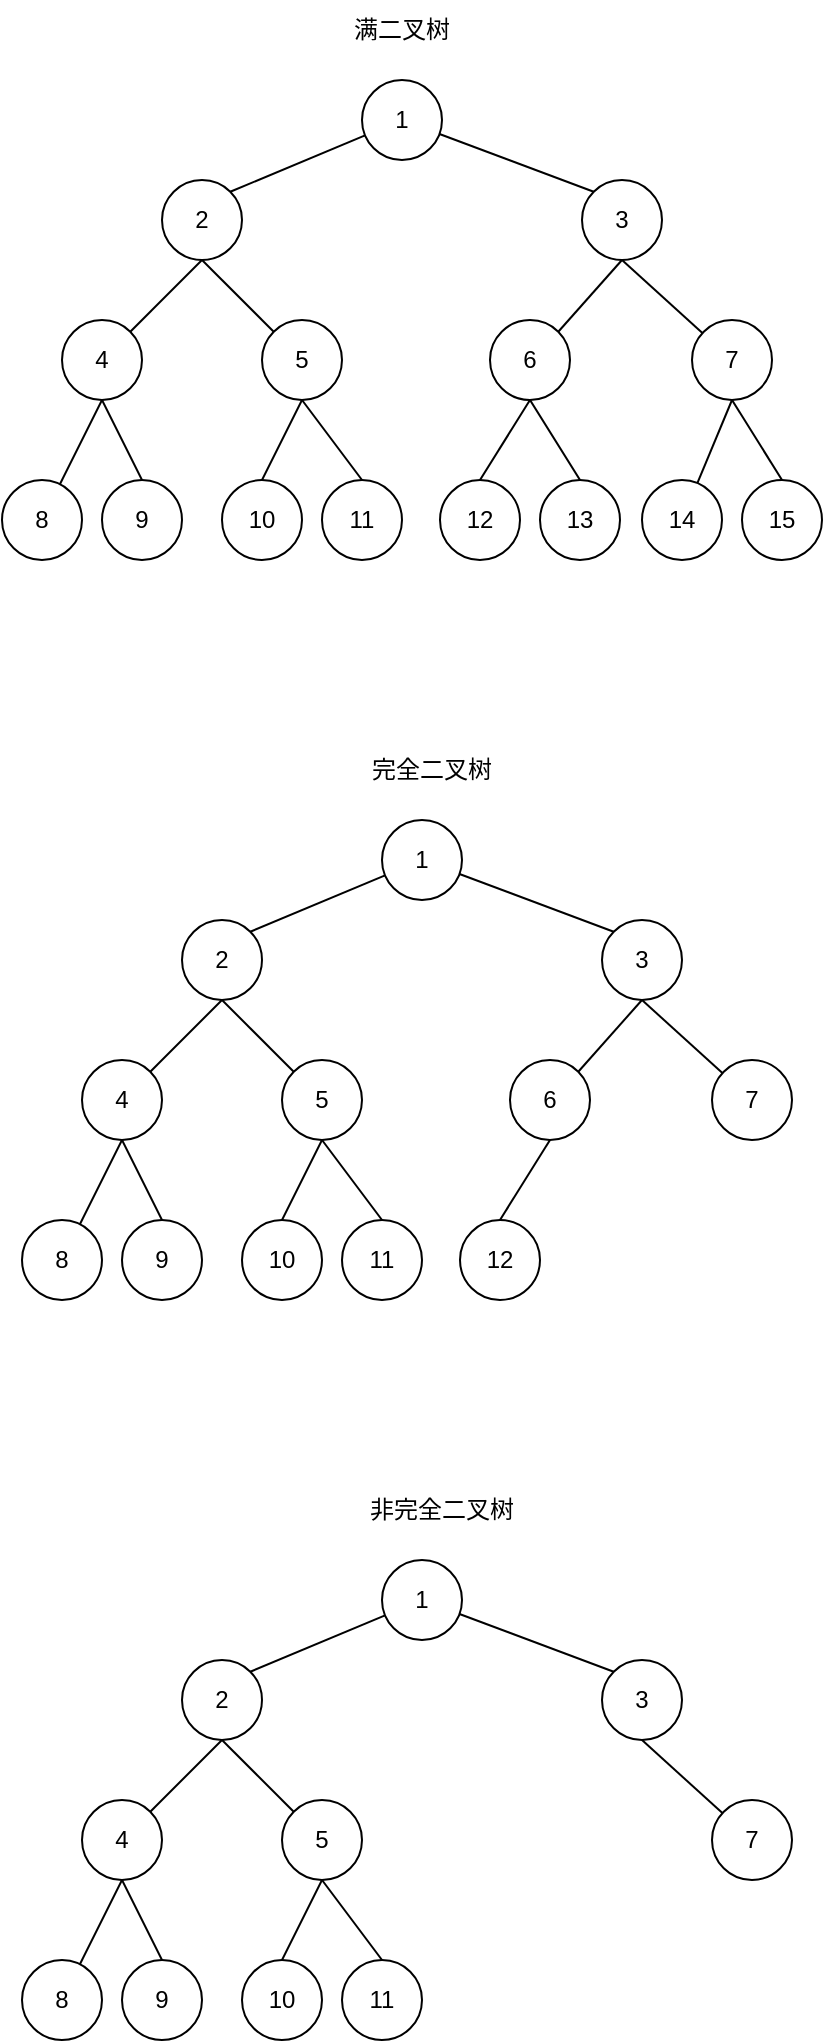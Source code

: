 <mxfile version="22.0.8" type="github">
  <diagram name="第 1 页" id="sYq7CroNapSGq_4tXB4K">
    <mxGraphModel dx="1306" dy="826" grid="1" gridSize="10" guides="1" tooltips="1" connect="1" arrows="1" fold="1" page="1" pageScale="1" pageWidth="827" pageHeight="1169" math="0" shadow="0">
      <root>
        <mxCell id="0" />
        <mxCell id="1" parent="0" />
        <mxCell id="Vb4V3UIgdIW5qhZ8PHsk-17" style="rounded=0;orthogonalLoop=1;jettySize=auto;html=1;entryX=1;entryY=0;entryDx=0;entryDy=0;endArrow=none;endFill=0;" edge="1" parent="1" source="Vb4V3UIgdIW5qhZ8PHsk-2" target="Vb4V3UIgdIW5qhZ8PHsk-6">
          <mxGeometry relative="1" as="geometry" />
        </mxCell>
        <mxCell id="Vb4V3UIgdIW5qhZ8PHsk-18" style="rounded=0;orthogonalLoop=1;jettySize=auto;html=1;entryX=0;entryY=0;entryDx=0;entryDy=0;endArrow=none;endFill=0;" edge="1" parent="1" source="Vb4V3UIgdIW5qhZ8PHsk-2" target="Vb4V3UIgdIW5qhZ8PHsk-7">
          <mxGeometry relative="1" as="geometry" />
        </mxCell>
        <mxCell id="Vb4V3UIgdIW5qhZ8PHsk-2" value="1" style="ellipse;whiteSpace=wrap;html=1;aspect=fixed;" vertex="1" parent="1">
          <mxGeometry x="330" y="100" width="40" height="40" as="geometry" />
        </mxCell>
        <mxCell id="Vb4V3UIgdIW5qhZ8PHsk-6" value="2" style="ellipse;whiteSpace=wrap;html=1;aspect=fixed;" vertex="1" parent="1">
          <mxGeometry x="230" y="150" width="40" height="40" as="geometry" />
        </mxCell>
        <mxCell id="Vb4V3UIgdIW5qhZ8PHsk-7" value="3" style="ellipse;whiteSpace=wrap;html=1;aspect=fixed;" vertex="1" parent="1">
          <mxGeometry x="440" y="150" width="40" height="40" as="geometry" />
        </mxCell>
        <mxCell id="Vb4V3UIgdIW5qhZ8PHsk-8" value="4" style="ellipse;whiteSpace=wrap;html=1;aspect=fixed;" vertex="1" parent="1">
          <mxGeometry x="180" y="220" width="40" height="40" as="geometry" />
        </mxCell>
        <mxCell id="Vb4V3UIgdIW5qhZ8PHsk-9" value="5" style="ellipse;whiteSpace=wrap;html=1;aspect=fixed;" vertex="1" parent="1">
          <mxGeometry x="280" y="220" width="40" height="40" as="geometry" />
        </mxCell>
        <mxCell id="Vb4V3UIgdIW5qhZ8PHsk-11" value="6" style="ellipse;whiteSpace=wrap;html=1;aspect=fixed;" vertex="1" parent="1">
          <mxGeometry x="394" y="220" width="40" height="40" as="geometry" />
        </mxCell>
        <mxCell id="Vb4V3UIgdIW5qhZ8PHsk-12" value="7" style="ellipse;whiteSpace=wrap;html=1;aspect=fixed;" vertex="1" parent="1">
          <mxGeometry x="495" y="220" width="40" height="40" as="geometry" />
        </mxCell>
        <mxCell id="Vb4V3UIgdIW5qhZ8PHsk-13" value="8" style="ellipse;whiteSpace=wrap;html=1;aspect=fixed;" vertex="1" parent="1">
          <mxGeometry x="150" y="300" width="40" height="40" as="geometry" />
        </mxCell>
        <mxCell id="Vb4V3UIgdIW5qhZ8PHsk-14" value="9" style="ellipse;whiteSpace=wrap;html=1;aspect=fixed;" vertex="1" parent="1">
          <mxGeometry x="200" y="300" width="40" height="40" as="geometry" />
        </mxCell>
        <mxCell id="Vb4V3UIgdIW5qhZ8PHsk-20" value="" style="endArrow=none;html=1;rounded=0;exitX=1;exitY=0;exitDx=0;exitDy=0;entryX=0.5;entryY=1;entryDx=0;entryDy=0;" edge="1" parent="1" source="Vb4V3UIgdIW5qhZ8PHsk-8" target="Vb4V3UIgdIW5qhZ8PHsk-6">
          <mxGeometry width="50" height="50" relative="1" as="geometry">
            <mxPoint x="390" y="340" as="sourcePoint" />
            <mxPoint x="440" y="290" as="targetPoint" />
          </mxGeometry>
        </mxCell>
        <mxCell id="Vb4V3UIgdIW5qhZ8PHsk-23" value="" style="endArrow=none;html=1;rounded=0;entryX=0.5;entryY=1;entryDx=0;entryDy=0;" edge="1" parent="1" source="Vb4V3UIgdIW5qhZ8PHsk-9" target="Vb4V3UIgdIW5qhZ8PHsk-6">
          <mxGeometry width="50" height="50" relative="1" as="geometry">
            <mxPoint x="244" y="236" as="sourcePoint" />
            <mxPoint x="270" y="210" as="targetPoint" />
          </mxGeometry>
        </mxCell>
        <mxCell id="Vb4V3UIgdIW5qhZ8PHsk-24" value="" style="endArrow=none;html=1;rounded=0;exitX=1;exitY=0;exitDx=0;exitDy=0;entryX=0.5;entryY=1;entryDx=0;entryDy=0;" edge="1" parent="1" source="Vb4V3UIgdIW5qhZ8PHsk-11" target="Vb4V3UIgdIW5qhZ8PHsk-7">
          <mxGeometry width="50" height="50" relative="1" as="geometry">
            <mxPoint x="254" y="246" as="sourcePoint" />
            <mxPoint x="280" y="220" as="targetPoint" />
          </mxGeometry>
        </mxCell>
        <mxCell id="Vb4V3UIgdIW5qhZ8PHsk-25" value="" style="endArrow=none;html=1;rounded=0;entryX=0.5;entryY=1;entryDx=0;entryDy=0;" edge="1" parent="1" source="Vb4V3UIgdIW5qhZ8PHsk-12" target="Vb4V3UIgdIW5qhZ8PHsk-7">
          <mxGeometry width="50" height="50" relative="1" as="geometry">
            <mxPoint x="404" y="236" as="sourcePoint" />
            <mxPoint x="430" y="210" as="targetPoint" />
          </mxGeometry>
        </mxCell>
        <mxCell id="Vb4V3UIgdIW5qhZ8PHsk-26" value="" style="endArrow=none;html=1;rounded=0;entryX=0.5;entryY=1;entryDx=0;entryDy=0;" edge="1" parent="1" source="Vb4V3UIgdIW5qhZ8PHsk-13" target="Vb4V3UIgdIW5qhZ8PHsk-8">
          <mxGeometry width="50" height="50" relative="1" as="geometry">
            <mxPoint x="390" y="340" as="sourcePoint" />
            <mxPoint x="440" y="290" as="targetPoint" />
          </mxGeometry>
        </mxCell>
        <mxCell id="Vb4V3UIgdIW5qhZ8PHsk-27" value="" style="endArrow=none;html=1;rounded=0;exitX=0.5;exitY=0;exitDx=0;exitDy=0;entryX=0.5;entryY=1;entryDx=0;entryDy=0;" edge="1" parent="1" source="Vb4V3UIgdIW5qhZ8PHsk-14" target="Vb4V3UIgdIW5qhZ8PHsk-8">
          <mxGeometry width="50" height="50" relative="1" as="geometry">
            <mxPoint x="414" y="246" as="sourcePoint" />
            <mxPoint x="440" y="220" as="targetPoint" />
          </mxGeometry>
        </mxCell>
        <mxCell id="Vb4V3UIgdIW5qhZ8PHsk-29" value="满二叉树" style="text;html=1;strokeColor=none;fillColor=none;align=center;verticalAlign=middle;whiteSpace=wrap;rounded=0;" vertex="1" parent="1">
          <mxGeometry x="320" y="60" width="60" height="30" as="geometry" />
        </mxCell>
        <mxCell id="Vb4V3UIgdIW5qhZ8PHsk-32" value="10" style="ellipse;whiteSpace=wrap;html=1;aspect=fixed;" vertex="1" parent="1">
          <mxGeometry x="260" y="300" width="40" height="40" as="geometry" />
        </mxCell>
        <mxCell id="Vb4V3UIgdIW5qhZ8PHsk-33" value="11" style="ellipse;whiteSpace=wrap;html=1;aspect=fixed;" vertex="1" parent="1">
          <mxGeometry x="310" y="300" width="40" height="40" as="geometry" />
        </mxCell>
        <mxCell id="Vb4V3UIgdIW5qhZ8PHsk-34" value="12" style="ellipse;whiteSpace=wrap;html=1;aspect=fixed;" vertex="1" parent="1">
          <mxGeometry x="369" y="300" width="40" height="40" as="geometry" />
        </mxCell>
        <mxCell id="Vb4V3UIgdIW5qhZ8PHsk-35" value="13" style="ellipse;whiteSpace=wrap;html=1;aspect=fixed;" vertex="1" parent="1">
          <mxGeometry x="419" y="300" width="40" height="40" as="geometry" />
        </mxCell>
        <mxCell id="Vb4V3UIgdIW5qhZ8PHsk-36" value="14" style="ellipse;whiteSpace=wrap;html=1;aspect=fixed;" vertex="1" parent="1">
          <mxGeometry x="470" y="300" width="40" height="40" as="geometry" />
        </mxCell>
        <mxCell id="Vb4V3UIgdIW5qhZ8PHsk-37" value="15" style="ellipse;whiteSpace=wrap;html=1;aspect=fixed;" vertex="1" parent="1">
          <mxGeometry x="520" y="300" width="40" height="40" as="geometry" />
        </mxCell>
        <mxCell id="Vb4V3UIgdIW5qhZ8PHsk-38" value="" style="endArrow=none;html=1;rounded=0;entryX=0.5;entryY=1;entryDx=0;entryDy=0;exitX=0.5;exitY=0;exitDx=0;exitDy=0;" edge="1" parent="1" source="Vb4V3UIgdIW5qhZ8PHsk-32" target="Vb4V3UIgdIW5qhZ8PHsk-9">
          <mxGeometry width="50" height="50" relative="1" as="geometry">
            <mxPoint x="390" y="330" as="sourcePoint" />
            <mxPoint x="440" y="280" as="targetPoint" />
          </mxGeometry>
        </mxCell>
        <mxCell id="Vb4V3UIgdIW5qhZ8PHsk-39" value="" style="endArrow=none;html=1;rounded=0;entryX=0.5;entryY=1;entryDx=0;entryDy=0;exitX=0.5;exitY=0;exitDx=0;exitDy=0;" edge="1" parent="1" source="Vb4V3UIgdIW5qhZ8PHsk-33" target="Vb4V3UIgdIW5qhZ8PHsk-9">
          <mxGeometry width="50" height="50" relative="1" as="geometry">
            <mxPoint x="390" y="330" as="sourcePoint" />
            <mxPoint x="440" y="280" as="targetPoint" />
          </mxGeometry>
        </mxCell>
        <mxCell id="Vb4V3UIgdIW5qhZ8PHsk-40" value="" style="endArrow=none;html=1;rounded=0;entryX=0.5;entryY=1;entryDx=0;entryDy=0;exitX=0.5;exitY=0;exitDx=0;exitDy=0;" edge="1" parent="1" source="Vb4V3UIgdIW5qhZ8PHsk-34" target="Vb4V3UIgdIW5qhZ8PHsk-11">
          <mxGeometry width="50" height="50" relative="1" as="geometry">
            <mxPoint x="390" y="330" as="sourcePoint" />
            <mxPoint x="440" y="280" as="targetPoint" />
          </mxGeometry>
        </mxCell>
        <mxCell id="Vb4V3UIgdIW5qhZ8PHsk-41" value="" style="endArrow=none;html=1;rounded=0;entryX=0.5;entryY=1;entryDx=0;entryDy=0;exitX=0.5;exitY=0;exitDx=0;exitDy=0;" edge="1" parent="1" source="Vb4V3UIgdIW5qhZ8PHsk-35" target="Vb4V3UIgdIW5qhZ8PHsk-11">
          <mxGeometry width="50" height="50" relative="1" as="geometry">
            <mxPoint x="390" y="330" as="sourcePoint" />
            <mxPoint x="440" y="280" as="targetPoint" />
          </mxGeometry>
        </mxCell>
        <mxCell id="Vb4V3UIgdIW5qhZ8PHsk-42" value="" style="endArrow=none;html=1;rounded=0;entryX=0.5;entryY=1;entryDx=0;entryDy=0;" edge="1" parent="1" source="Vb4V3UIgdIW5qhZ8PHsk-36" target="Vb4V3UIgdIW5qhZ8PHsk-12">
          <mxGeometry width="50" height="50" relative="1" as="geometry">
            <mxPoint x="390" y="330" as="sourcePoint" />
            <mxPoint x="440" y="280" as="targetPoint" />
          </mxGeometry>
        </mxCell>
        <mxCell id="Vb4V3UIgdIW5qhZ8PHsk-43" value="" style="endArrow=none;html=1;rounded=0;entryX=0.5;entryY=1;entryDx=0;entryDy=0;exitX=0.5;exitY=0;exitDx=0;exitDy=0;" edge="1" parent="1" source="Vb4V3UIgdIW5qhZ8PHsk-37" target="Vb4V3UIgdIW5qhZ8PHsk-12">
          <mxGeometry width="50" height="50" relative="1" as="geometry">
            <mxPoint x="390" y="330" as="sourcePoint" />
            <mxPoint x="440" y="280" as="targetPoint" />
          </mxGeometry>
        </mxCell>
        <mxCell id="Vb4V3UIgdIW5qhZ8PHsk-44" style="rounded=0;orthogonalLoop=1;jettySize=auto;html=1;entryX=1;entryY=0;entryDx=0;entryDy=0;endArrow=none;endFill=0;" edge="1" parent="1" source="Vb4V3UIgdIW5qhZ8PHsk-46" target="Vb4V3UIgdIW5qhZ8PHsk-47">
          <mxGeometry relative="1" as="geometry" />
        </mxCell>
        <mxCell id="Vb4V3UIgdIW5qhZ8PHsk-45" style="rounded=0;orthogonalLoop=1;jettySize=auto;html=1;entryX=0;entryY=0;entryDx=0;entryDy=0;endArrow=none;endFill=0;" edge="1" parent="1" source="Vb4V3UIgdIW5qhZ8PHsk-46" target="Vb4V3UIgdIW5qhZ8PHsk-48">
          <mxGeometry relative="1" as="geometry" />
        </mxCell>
        <mxCell id="Vb4V3UIgdIW5qhZ8PHsk-46" value="1" style="ellipse;whiteSpace=wrap;html=1;aspect=fixed;" vertex="1" parent="1">
          <mxGeometry x="340" y="470" width="40" height="40" as="geometry" />
        </mxCell>
        <mxCell id="Vb4V3UIgdIW5qhZ8PHsk-47" value="2" style="ellipse;whiteSpace=wrap;html=1;aspect=fixed;" vertex="1" parent="1">
          <mxGeometry x="240" y="520" width="40" height="40" as="geometry" />
        </mxCell>
        <mxCell id="Vb4V3UIgdIW5qhZ8PHsk-48" value="3" style="ellipse;whiteSpace=wrap;html=1;aspect=fixed;" vertex="1" parent="1">
          <mxGeometry x="450" y="520" width="40" height="40" as="geometry" />
        </mxCell>
        <mxCell id="Vb4V3UIgdIW5qhZ8PHsk-49" value="4" style="ellipse;whiteSpace=wrap;html=1;aspect=fixed;" vertex="1" parent="1">
          <mxGeometry x="190" y="590" width="40" height="40" as="geometry" />
        </mxCell>
        <mxCell id="Vb4V3UIgdIW5qhZ8PHsk-50" value="5" style="ellipse;whiteSpace=wrap;html=1;aspect=fixed;" vertex="1" parent="1">
          <mxGeometry x="290" y="590" width="40" height="40" as="geometry" />
        </mxCell>
        <mxCell id="Vb4V3UIgdIW5qhZ8PHsk-51" value="6" style="ellipse;whiteSpace=wrap;html=1;aspect=fixed;" vertex="1" parent="1">
          <mxGeometry x="404" y="590" width="40" height="40" as="geometry" />
        </mxCell>
        <mxCell id="Vb4V3UIgdIW5qhZ8PHsk-52" value="7" style="ellipse;whiteSpace=wrap;html=1;aspect=fixed;" vertex="1" parent="1">
          <mxGeometry x="505" y="590" width="40" height="40" as="geometry" />
        </mxCell>
        <mxCell id="Vb4V3UIgdIW5qhZ8PHsk-53" value="8" style="ellipse;whiteSpace=wrap;html=1;aspect=fixed;" vertex="1" parent="1">
          <mxGeometry x="160" y="670" width="40" height="40" as="geometry" />
        </mxCell>
        <mxCell id="Vb4V3UIgdIW5qhZ8PHsk-54" value="9" style="ellipse;whiteSpace=wrap;html=1;aspect=fixed;" vertex="1" parent="1">
          <mxGeometry x="210" y="670" width="40" height="40" as="geometry" />
        </mxCell>
        <mxCell id="Vb4V3UIgdIW5qhZ8PHsk-55" value="" style="endArrow=none;html=1;rounded=0;exitX=1;exitY=0;exitDx=0;exitDy=0;entryX=0.5;entryY=1;entryDx=0;entryDy=0;" edge="1" parent="1" source="Vb4V3UIgdIW5qhZ8PHsk-49" target="Vb4V3UIgdIW5qhZ8PHsk-47">
          <mxGeometry width="50" height="50" relative="1" as="geometry">
            <mxPoint x="400" y="710" as="sourcePoint" />
            <mxPoint x="450" y="660" as="targetPoint" />
          </mxGeometry>
        </mxCell>
        <mxCell id="Vb4V3UIgdIW5qhZ8PHsk-56" value="" style="endArrow=none;html=1;rounded=0;entryX=0.5;entryY=1;entryDx=0;entryDy=0;" edge="1" parent="1" source="Vb4V3UIgdIW5qhZ8PHsk-50" target="Vb4V3UIgdIW5qhZ8PHsk-47">
          <mxGeometry width="50" height="50" relative="1" as="geometry">
            <mxPoint x="254" y="606" as="sourcePoint" />
            <mxPoint x="280" y="580" as="targetPoint" />
          </mxGeometry>
        </mxCell>
        <mxCell id="Vb4V3UIgdIW5qhZ8PHsk-57" value="" style="endArrow=none;html=1;rounded=0;exitX=1;exitY=0;exitDx=0;exitDy=0;entryX=0.5;entryY=1;entryDx=0;entryDy=0;" edge="1" parent="1" source="Vb4V3UIgdIW5qhZ8PHsk-51" target="Vb4V3UIgdIW5qhZ8PHsk-48">
          <mxGeometry width="50" height="50" relative="1" as="geometry">
            <mxPoint x="264" y="616" as="sourcePoint" />
            <mxPoint x="290" y="590" as="targetPoint" />
          </mxGeometry>
        </mxCell>
        <mxCell id="Vb4V3UIgdIW5qhZ8PHsk-58" value="" style="endArrow=none;html=1;rounded=0;entryX=0.5;entryY=1;entryDx=0;entryDy=0;" edge="1" parent="1" source="Vb4V3UIgdIW5qhZ8PHsk-52" target="Vb4V3UIgdIW5qhZ8PHsk-48">
          <mxGeometry width="50" height="50" relative="1" as="geometry">
            <mxPoint x="414" y="606" as="sourcePoint" />
            <mxPoint x="440" y="580" as="targetPoint" />
          </mxGeometry>
        </mxCell>
        <mxCell id="Vb4V3UIgdIW5qhZ8PHsk-59" value="" style="endArrow=none;html=1;rounded=0;entryX=0.5;entryY=1;entryDx=0;entryDy=0;" edge="1" parent="1" source="Vb4V3UIgdIW5qhZ8PHsk-53" target="Vb4V3UIgdIW5qhZ8PHsk-49">
          <mxGeometry width="50" height="50" relative="1" as="geometry">
            <mxPoint x="400" y="710" as="sourcePoint" />
            <mxPoint x="450" y="660" as="targetPoint" />
          </mxGeometry>
        </mxCell>
        <mxCell id="Vb4V3UIgdIW5qhZ8PHsk-60" value="" style="endArrow=none;html=1;rounded=0;exitX=0.5;exitY=0;exitDx=0;exitDy=0;entryX=0.5;entryY=1;entryDx=0;entryDy=0;" edge="1" parent="1" source="Vb4V3UIgdIW5qhZ8PHsk-54" target="Vb4V3UIgdIW5qhZ8PHsk-49">
          <mxGeometry width="50" height="50" relative="1" as="geometry">
            <mxPoint x="424" y="616" as="sourcePoint" />
            <mxPoint x="450" y="590" as="targetPoint" />
          </mxGeometry>
        </mxCell>
        <mxCell id="Vb4V3UIgdIW5qhZ8PHsk-61" value="完全二叉树" style="text;html=1;strokeColor=none;fillColor=none;align=center;verticalAlign=middle;whiteSpace=wrap;rounded=0;" vertex="1" parent="1">
          <mxGeometry x="330" y="430" width="70" height="30" as="geometry" />
        </mxCell>
        <mxCell id="Vb4V3UIgdIW5qhZ8PHsk-62" value="10" style="ellipse;whiteSpace=wrap;html=1;aspect=fixed;" vertex="1" parent="1">
          <mxGeometry x="270" y="670" width="40" height="40" as="geometry" />
        </mxCell>
        <mxCell id="Vb4V3UIgdIW5qhZ8PHsk-63" value="11" style="ellipse;whiteSpace=wrap;html=1;aspect=fixed;" vertex="1" parent="1">
          <mxGeometry x="320" y="670" width="40" height="40" as="geometry" />
        </mxCell>
        <mxCell id="Vb4V3UIgdIW5qhZ8PHsk-64" value="12" style="ellipse;whiteSpace=wrap;html=1;aspect=fixed;" vertex="1" parent="1">
          <mxGeometry x="379" y="670" width="40" height="40" as="geometry" />
        </mxCell>
        <mxCell id="Vb4V3UIgdIW5qhZ8PHsk-68" value="" style="endArrow=none;html=1;rounded=0;entryX=0.5;entryY=1;entryDx=0;entryDy=0;exitX=0.5;exitY=0;exitDx=0;exitDy=0;" edge="1" parent="1" source="Vb4V3UIgdIW5qhZ8PHsk-62" target="Vb4V3UIgdIW5qhZ8PHsk-50">
          <mxGeometry width="50" height="50" relative="1" as="geometry">
            <mxPoint x="400" y="700" as="sourcePoint" />
            <mxPoint x="450" y="650" as="targetPoint" />
          </mxGeometry>
        </mxCell>
        <mxCell id="Vb4V3UIgdIW5qhZ8PHsk-69" value="" style="endArrow=none;html=1;rounded=0;entryX=0.5;entryY=1;entryDx=0;entryDy=0;exitX=0.5;exitY=0;exitDx=0;exitDy=0;" edge="1" parent="1" source="Vb4V3UIgdIW5qhZ8PHsk-63" target="Vb4V3UIgdIW5qhZ8PHsk-50">
          <mxGeometry width="50" height="50" relative="1" as="geometry">
            <mxPoint x="400" y="700" as="sourcePoint" />
            <mxPoint x="450" y="650" as="targetPoint" />
          </mxGeometry>
        </mxCell>
        <mxCell id="Vb4V3UIgdIW5qhZ8PHsk-70" value="" style="endArrow=none;html=1;rounded=0;entryX=0.5;entryY=1;entryDx=0;entryDy=0;exitX=0.5;exitY=0;exitDx=0;exitDy=0;" edge="1" parent="1" source="Vb4V3UIgdIW5qhZ8PHsk-64" target="Vb4V3UIgdIW5qhZ8PHsk-51">
          <mxGeometry width="50" height="50" relative="1" as="geometry">
            <mxPoint x="400" y="700" as="sourcePoint" />
            <mxPoint x="450" y="650" as="targetPoint" />
          </mxGeometry>
        </mxCell>
        <mxCell id="Vb4V3UIgdIW5qhZ8PHsk-74" style="rounded=0;orthogonalLoop=1;jettySize=auto;html=1;entryX=1;entryY=0;entryDx=0;entryDy=0;endArrow=none;endFill=0;" edge="1" parent="1" source="Vb4V3UIgdIW5qhZ8PHsk-76" target="Vb4V3UIgdIW5qhZ8PHsk-77">
          <mxGeometry relative="1" as="geometry" />
        </mxCell>
        <mxCell id="Vb4V3UIgdIW5qhZ8PHsk-75" style="rounded=0;orthogonalLoop=1;jettySize=auto;html=1;entryX=0;entryY=0;entryDx=0;entryDy=0;endArrow=none;endFill=0;" edge="1" parent="1" source="Vb4V3UIgdIW5qhZ8PHsk-76" target="Vb4V3UIgdIW5qhZ8PHsk-78">
          <mxGeometry relative="1" as="geometry" />
        </mxCell>
        <mxCell id="Vb4V3UIgdIW5qhZ8PHsk-76" value="1" style="ellipse;whiteSpace=wrap;html=1;aspect=fixed;" vertex="1" parent="1">
          <mxGeometry x="340" y="840" width="40" height="40" as="geometry" />
        </mxCell>
        <mxCell id="Vb4V3UIgdIW5qhZ8PHsk-77" value="2" style="ellipse;whiteSpace=wrap;html=1;aspect=fixed;" vertex="1" parent="1">
          <mxGeometry x="240" y="890" width="40" height="40" as="geometry" />
        </mxCell>
        <mxCell id="Vb4V3UIgdIW5qhZ8PHsk-78" value="3" style="ellipse;whiteSpace=wrap;html=1;aspect=fixed;" vertex="1" parent="1">
          <mxGeometry x="450" y="890" width="40" height="40" as="geometry" />
        </mxCell>
        <mxCell id="Vb4V3UIgdIW5qhZ8PHsk-79" value="4" style="ellipse;whiteSpace=wrap;html=1;aspect=fixed;" vertex="1" parent="1">
          <mxGeometry x="190" y="960" width="40" height="40" as="geometry" />
        </mxCell>
        <mxCell id="Vb4V3UIgdIW5qhZ8PHsk-80" value="5" style="ellipse;whiteSpace=wrap;html=1;aspect=fixed;" vertex="1" parent="1">
          <mxGeometry x="290" y="960" width="40" height="40" as="geometry" />
        </mxCell>
        <mxCell id="Vb4V3UIgdIW5qhZ8PHsk-82" value="7" style="ellipse;whiteSpace=wrap;html=1;aspect=fixed;" vertex="1" parent="1">
          <mxGeometry x="505" y="960" width="40" height="40" as="geometry" />
        </mxCell>
        <mxCell id="Vb4V3UIgdIW5qhZ8PHsk-83" value="8" style="ellipse;whiteSpace=wrap;html=1;aspect=fixed;" vertex="1" parent="1">
          <mxGeometry x="160" y="1040" width="40" height="40" as="geometry" />
        </mxCell>
        <mxCell id="Vb4V3UIgdIW5qhZ8PHsk-84" value="9" style="ellipse;whiteSpace=wrap;html=1;aspect=fixed;" vertex="1" parent="1">
          <mxGeometry x="210" y="1040" width="40" height="40" as="geometry" />
        </mxCell>
        <mxCell id="Vb4V3UIgdIW5qhZ8PHsk-85" value="" style="endArrow=none;html=1;rounded=0;exitX=1;exitY=0;exitDx=0;exitDy=0;entryX=0.5;entryY=1;entryDx=0;entryDy=0;" edge="1" parent="1" source="Vb4V3UIgdIW5qhZ8PHsk-79" target="Vb4V3UIgdIW5qhZ8PHsk-77">
          <mxGeometry width="50" height="50" relative="1" as="geometry">
            <mxPoint x="400" y="1080" as="sourcePoint" />
            <mxPoint x="450" y="1030" as="targetPoint" />
          </mxGeometry>
        </mxCell>
        <mxCell id="Vb4V3UIgdIW5qhZ8PHsk-86" value="" style="endArrow=none;html=1;rounded=0;entryX=0.5;entryY=1;entryDx=0;entryDy=0;" edge="1" parent="1" source="Vb4V3UIgdIW5qhZ8PHsk-80" target="Vb4V3UIgdIW5qhZ8PHsk-77">
          <mxGeometry width="50" height="50" relative="1" as="geometry">
            <mxPoint x="254" y="976" as="sourcePoint" />
            <mxPoint x="280" y="950" as="targetPoint" />
          </mxGeometry>
        </mxCell>
        <mxCell id="Vb4V3UIgdIW5qhZ8PHsk-88" value="" style="endArrow=none;html=1;rounded=0;entryX=0.5;entryY=1;entryDx=0;entryDy=0;" edge="1" parent="1" source="Vb4V3UIgdIW5qhZ8PHsk-82" target="Vb4V3UIgdIW5qhZ8PHsk-78">
          <mxGeometry width="50" height="50" relative="1" as="geometry">
            <mxPoint x="414" y="976" as="sourcePoint" />
            <mxPoint x="440" y="950" as="targetPoint" />
          </mxGeometry>
        </mxCell>
        <mxCell id="Vb4V3UIgdIW5qhZ8PHsk-89" value="" style="endArrow=none;html=1;rounded=0;entryX=0.5;entryY=1;entryDx=0;entryDy=0;" edge="1" parent="1" source="Vb4V3UIgdIW5qhZ8PHsk-83" target="Vb4V3UIgdIW5qhZ8PHsk-79">
          <mxGeometry width="50" height="50" relative="1" as="geometry">
            <mxPoint x="400" y="1080" as="sourcePoint" />
            <mxPoint x="450" y="1030" as="targetPoint" />
          </mxGeometry>
        </mxCell>
        <mxCell id="Vb4V3UIgdIW5qhZ8PHsk-90" value="" style="endArrow=none;html=1;rounded=0;exitX=0.5;exitY=0;exitDx=0;exitDy=0;entryX=0.5;entryY=1;entryDx=0;entryDy=0;" edge="1" parent="1" source="Vb4V3UIgdIW5qhZ8PHsk-84" target="Vb4V3UIgdIW5qhZ8PHsk-79">
          <mxGeometry width="50" height="50" relative="1" as="geometry">
            <mxPoint x="424" y="986" as="sourcePoint" />
            <mxPoint x="450" y="960" as="targetPoint" />
          </mxGeometry>
        </mxCell>
        <mxCell id="Vb4V3UIgdIW5qhZ8PHsk-91" value="非完全二叉树" style="text;html=1;strokeColor=none;fillColor=none;align=center;verticalAlign=middle;whiteSpace=wrap;rounded=0;" vertex="1" parent="1">
          <mxGeometry x="330" y="800" width="80" height="30" as="geometry" />
        </mxCell>
        <mxCell id="Vb4V3UIgdIW5qhZ8PHsk-92" value="10" style="ellipse;whiteSpace=wrap;html=1;aspect=fixed;" vertex="1" parent="1">
          <mxGeometry x="270" y="1040" width="40" height="40" as="geometry" />
        </mxCell>
        <mxCell id="Vb4V3UIgdIW5qhZ8PHsk-93" value="11" style="ellipse;whiteSpace=wrap;html=1;aspect=fixed;" vertex="1" parent="1">
          <mxGeometry x="320" y="1040" width="40" height="40" as="geometry" />
        </mxCell>
        <mxCell id="Vb4V3UIgdIW5qhZ8PHsk-95" value="" style="endArrow=none;html=1;rounded=0;entryX=0.5;entryY=1;entryDx=0;entryDy=0;exitX=0.5;exitY=0;exitDx=0;exitDy=0;" edge="1" parent="1" source="Vb4V3UIgdIW5qhZ8PHsk-92" target="Vb4V3UIgdIW5qhZ8PHsk-80">
          <mxGeometry width="50" height="50" relative="1" as="geometry">
            <mxPoint x="400" y="1070" as="sourcePoint" />
            <mxPoint x="450" y="1020" as="targetPoint" />
          </mxGeometry>
        </mxCell>
        <mxCell id="Vb4V3UIgdIW5qhZ8PHsk-96" value="" style="endArrow=none;html=1;rounded=0;entryX=0.5;entryY=1;entryDx=0;entryDy=0;exitX=0.5;exitY=0;exitDx=0;exitDy=0;" edge="1" parent="1" source="Vb4V3UIgdIW5qhZ8PHsk-93" target="Vb4V3UIgdIW5qhZ8PHsk-80">
          <mxGeometry width="50" height="50" relative="1" as="geometry">
            <mxPoint x="400" y="1070" as="sourcePoint" />
            <mxPoint x="450" y="1020" as="targetPoint" />
          </mxGeometry>
        </mxCell>
      </root>
    </mxGraphModel>
  </diagram>
</mxfile>

